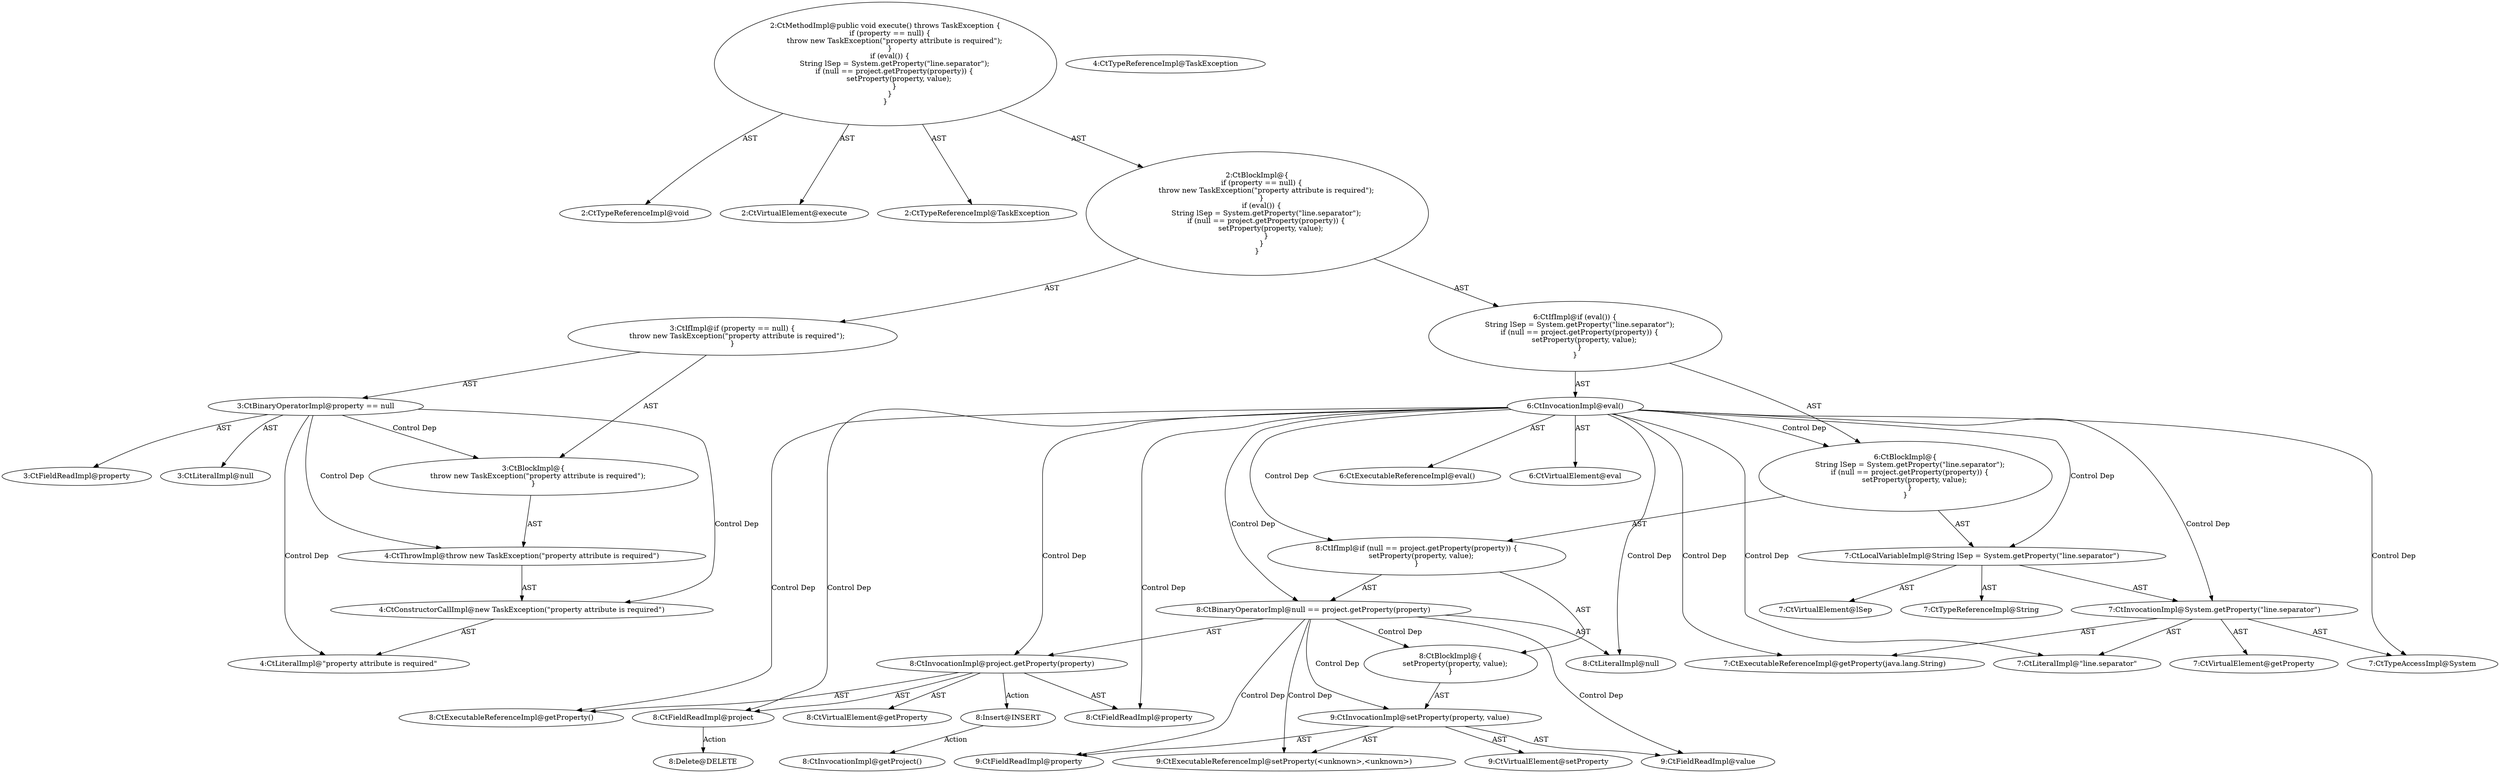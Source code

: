 digraph "execute#?" {
0 [label="2:CtTypeReferenceImpl@void" shape=ellipse]
1 [label="2:CtVirtualElement@execute" shape=ellipse]
2 [label="2:CtTypeReferenceImpl@TaskException" shape=ellipse]
3 [label="3:CtFieldReadImpl@property" shape=ellipse]
4 [label="3:CtLiteralImpl@null" shape=ellipse]
5 [label="3:CtBinaryOperatorImpl@property == null" shape=ellipse]
6 [label="4:CtTypeReferenceImpl@TaskException" shape=ellipse]
7 [label="4:CtLiteralImpl@\"property attribute is required\"" shape=ellipse]
8 [label="4:CtConstructorCallImpl@new TaskException(\"property attribute is required\")" shape=ellipse]
9 [label="4:CtThrowImpl@throw new TaskException(\"property attribute is required\")" shape=ellipse]
10 [label="3:CtBlockImpl@\{
    throw new TaskException(\"property attribute is required\");
\}" shape=ellipse]
11 [label="3:CtIfImpl@if (property == null) \{
    throw new TaskException(\"property attribute is required\");
\}" shape=ellipse]
12 [label="6:CtExecutableReferenceImpl@eval()" shape=ellipse]
13 [label="6:CtVirtualElement@eval" shape=ellipse]
14 [label="6:CtInvocationImpl@eval()" shape=ellipse]
15 [label="7:CtTypeReferenceImpl@String" shape=ellipse]
16 [label="7:CtExecutableReferenceImpl@getProperty(java.lang.String)" shape=ellipse]
17 [label="7:CtVirtualElement@getProperty" shape=ellipse]
18 [label="7:CtTypeAccessImpl@System" shape=ellipse]
19 [label="7:CtLiteralImpl@\"line.separator\"" shape=ellipse]
20 [label="7:CtInvocationImpl@System.getProperty(\"line.separator\")" shape=ellipse]
21 [label="7:CtVirtualElement@lSep" shape=ellipse]
22 [label="7:CtLocalVariableImpl@String lSep = System.getProperty(\"line.separator\")" shape=ellipse]
23 [label="8:CtLiteralImpl@null" shape=ellipse]
24 [label="8:CtExecutableReferenceImpl@getProperty()" shape=ellipse]
25 [label="8:CtVirtualElement@getProperty" shape=ellipse]
26 [label="8:CtFieldReadImpl@project" shape=ellipse]
27 [label="8:CtFieldReadImpl@property" shape=ellipse]
28 [label="8:CtInvocationImpl@project.getProperty(property)" shape=ellipse]
29 [label="8:CtBinaryOperatorImpl@null == project.getProperty(property)" shape=ellipse]
30 [label="9:CtExecutableReferenceImpl@setProperty(<unknown>,<unknown>)" shape=ellipse]
31 [label="9:CtVirtualElement@setProperty" shape=ellipse]
32 [label="9:CtFieldReadImpl@property" shape=ellipse]
33 [label="9:CtFieldReadImpl@value" shape=ellipse]
34 [label="9:CtInvocationImpl@setProperty(property, value)" shape=ellipse]
35 [label="8:CtBlockImpl@\{
    setProperty(property, value);
\}" shape=ellipse]
36 [label="8:CtIfImpl@if (null == project.getProperty(property)) \{
    setProperty(property, value);
\}" shape=ellipse]
37 [label="6:CtBlockImpl@\{
    String lSep = System.getProperty(\"line.separator\");
    if (null == project.getProperty(property)) \{
        setProperty(property, value);
    \}
\}" shape=ellipse]
38 [label="6:CtIfImpl@if (eval()) \{
    String lSep = System.getProperty(\"line.separator\");
    if (null == project.getProperty(property)) \{
        setProperty(property, value);
    \}
\}" shape=ellipse]
39 [label="2:CtBlockImpl@\{
    if (property == null) \{
        throw new TaskException(\"property attribute is required\");
    \}
    if (eval()) \{
        String lSep = System.getProperty(\"line.separator\");
        if (null == project.getProperty(property)) \{
            setProperty(property, value);
        \}
    \}
\}" shape=ellipse]
40 [label="2:CtMethodImpl@public void execute() throws TaskException \{
    if (property == null) \{
        throw new TaskException(\"property attribute is required\");
    \}
    if (eval()) \{
        String lSep = System.getProperty(\"line.separator\");
        if (null == project.getProperty(property)) \{
            setProperty(property, value);
        \}
    \}
\}" shape=ellipse]
41 [label="8:Delete@DELETE" shape=ellipse]
42 [label="8:Insert@INSERT" shape=ellipse]
43 [label="8:CtInvocationImpl@getProject()" shape=ellipse]
5 -> 3 [label="AST"];
5 -> 4 [label="AST"];
5 -> 10 [label="Control Dep"];
5 -> 9 [label="Control Dep"];
5 -> 8 [label="Control Dep"];
5 -> 7 [label="Control Dep"];
8 -> 7 [label="AST"];
9 -> 8 [label="AST"];
10 -> 9 [label="AST"];
11 -> 5 [label="AST"];
11 -> 10 [label="AST"];
14 -> 13 [label="AST"];
14 -> 12 [label="AST"];
14 -> 37 [label="Control Dep"];
14 -> 22 [label="Control Dep"];
14 -> 20 [label="Control Dep"];
14 -> 16 [label="Control Dep"];
14 -> 18 [label="Control Dep"];
14 -> 19 [label="Control Dep"];
14 -> 36 [label="Control Dep"];
14 -> 29 [label="Control Dep"];
14 -> 23 [label="Control Dep"];
14 -> 28 [label="Control Dep"];
14 -> 24 [label="Control Dep"];
14 -> 26 [label="Control Dep"];
14 -> 27 [label="Control Dep"];
20 -> 17 [label="AST"];
20 -> 18 [label="AST"];
20 -> 16 [label="AST"];
20 -> 19 [label="AST"];
22 -> 21 [label="AST"];
22 -> 15 [label="AST"];
22 -> 20 [label="AST"];
26 -> 41 [label="Action"];
28 -> 25 [label="AST"];
28 -> 26 [label="AST"];
28 -> 24 [label="AST"];
28 -> 27 [label="AST"];
28 -> 42 [label="Action"];
29 -> 23 [label="AST"];
29 -> 28 [label="AST"];
29 -> 35 [label="Control Dep"];
29 -> 34 [label="Control Dep"];
29 -> 30 [label="Control Dep"];
29 -> 32 [label="Control Dep"];
29 -> 33 [label="Control Dep"];
34 -> 31 [label="AST"];
34 -> 30 [label="AST"];
34 -> 32 [label="AST"];
34 -> 33 [label="AST"];
35 -> 34 [label="AST"];
36 -> 29 [label="AST"];
36 -> 35 [label="AST"];
37 -> 22 [label="AST"];
37 -> 36 [label="AST"];
38 -> 14 [label="AST"];
38 -> 37 [label="AST"];
39 -> 11 [label="AST"];
39 -> 38 [label="AST"];
40 -> 1 [label="AST"];
40 -> 0 [label="AST"];
40 -> 2 [label="AST"];
40 -> 39 [label="AST"];
42 -> 43 [label="Action"];
}
